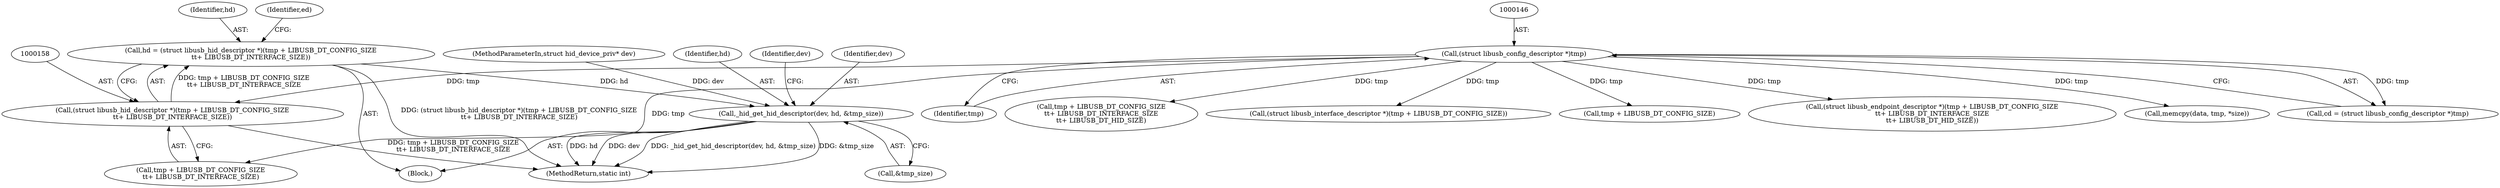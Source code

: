 digraph "1_Chrome_ac149a8d4371c0e01e0934fdd57b09e86f96b5b9_0@integer" {
"1000155" [label="(Call,hd = (struct libusb_hid_descriptor *)(tmp + LIBUSB_DT_CONFIG_SIZE\n\t\t+ LIBUSB_DT_INTERFACE_SIZE))"];
"1000157" [label="(Call,(struct libusb_hid_descriptor *)(tmp + LIBUSB_DT_CONFIG_SIZE\n\t\t+ LIBUSB_DT_INTERFACE_SIZE))"];
"1000145" [label="(Call,(struct libusb_config_descriptor *)tmp)"];
"1000267" [label="(Call,_hid_get_hid_descriptor(dev, hd, &tmp_size))"];
"1000157" [label="(Call,(struct libusb_hid_descriptor *)(tmp + LIBUSB_DT_CONFIG_SIZE\n\t\t+ LIBUSB_DT_INTERFACE_SIZE))"];
"1000147" [label="(Identifier,tmp)"];
"1000145" [label="(Call,(struct libusb_config_descriptor *)tmp)"];
"1000270" [label="(Call,&tmp_size)"];
"1000274" [label="(Identifier,dev)"];
"1000105" [label="(Block,)"];
"1000168" [label="(Call,tmp + LIBUSB_DT_CONFIG_SIZE\n\t\t+ LIBUSB_DT_INTERFACE_SIZE\n\t\t+ LIBUSB_DT_HID_SIZE)"];
"1000268" [label="(Identifier,dev)"];
"1000375" [label="(MethodReturn,static int)"];
"1000150" [label="(Call,(struct libusb_interface_descriptor *)(tmp + LIBUSB_DT_CONFIG_SIZE))"];
"1000156" [label="(Identifier,hd)"];
"1000102" [label="(MethodParameterIn,struct hid_device_priv* dev)"];
"1000269" [label="(Identifier,hd)"];
"1000159" [label="(Call,tmp + LIBUSB_DT_CONFIG_SIZE\n\t\t+ LIBUSB_DT_INTERFACE_SIZE)"];
"1000267" [label="(Call,_hid_get_hid_descriptor(dev, hd, &tmp_size))"];
"1000155" [label="(Call,hd = (struct libusb_hid_descriptor *)(tmp + LIBUSB_DT_CONFIG_SIZE\n\t\t+ LIBUSB_DT_INTERFACE_SIZE))"];
"1000152" [label="(Call,tmp + LIBUSB_DT_CONFIG_SIZE)"];
"1000166" [label="(Call,(struct libusb_endpoint_descriptor *)(tmp + LIBUSB_DT_CONFIG_SIZE\n\t\t+ LIBUSB_DT_INTERFACE_SIZE\n\t\t+ LIBUSB_DT_HID_SIZE))"];
"1000368" [label="(Call,memcpy(data, tmp, *size))"];
"1000165" [label="(Identifier,ed)"];
"1000143" [label="(Call,cd = (struct libusb_config_descriptor *)tmp)"];
"1000155" -> "1000105"  [label="AST: "];
"1000155" -> "1000157"  [label="CFG: "];
"1000156" -> "1000155"  [label="AST: "];
"1000157" -> "1000155"  [label="AST: "];
"1000165" -> "1000155"  [label="CFG: "];
"1000155" -> "1000375"  [label="DDG: (struct libusb_hid_descriptor *)(tmp + LIBUSB_DT_CONFIG_SIZE\n\t\t+ LIBUSB_DT_INTERFACE_SIZE)"];
"1000157" -> "1000155"  [label="DDG: tmp + LIBUSB_DT_CONFIG_SIZE\n\t\t+ LIBUSB_DT_INTERFACE_SIZE"];
"1000155" -> "1000267"  [label="DDG: hd"];
"1000157" -> "1000159"  [label="CFG: "];
"1000158" -> "1000157"  [label="AST: "];
"1000159" -> "1000157"  [label="AST: "];
"1000157" -> "1000375"  [label="DDG: tmp + LIBUSB_DT_CONFIG_SIZE\n\t\t+ LIBUSB_DT_INTERFACE_SIZE"];
"1000145" -> "1000157"  [label="DDG: tmp"];
"1000145" -> "1000143"  [label="AST: "];
"1000145" -> "1000147"  [label="CFG: "];
"1000146" -> "1000145"  [label="AST: "];
"1000147" -> "1000145"  [label="AST: "];
"1000143" -> "1000145"  [label="CFG: "];
"1000145" -> "1000143"  [label="DDG: tmp"];
"1000145" -> "1000150"  [label="DDG: tmp"];
"1000145" -> "1000152"  [label="DDG: tmp"];
"1000145" -> "1000159"  [label="DDG: tmp"];
"1000145" -> "1000166"  [label="DDG: tmp"];
"1000145" -> "1000168"  [label="DDG: tmp"];
"1000145" -> "1000368"  [label="DDG: tmp"];
"1000267" -> "1000105"  [label="AST: "];
"1000267" -> "1000270"  [label="CFG: "];
"1000268" -> "1000267"  [label="AST: "];
"1000269" -> "1000267"  [label="AST: "];
"1000270" -> "1000267"  [label="AST: "];
"1000274" -> "1000267"  [label="CFG: "];
"1000267" -> "1000375"  [label="DDG: hd"];
"1000267" -> "1000375"  [label="DDG: dev"];
"1000267" -> "1000375"  [label="DDG: _hid_get_hid_descriptor(dev, hd, &tmp_size)"];
"1000267" -> "1000375"  [label="DDG: &tmp_size"];
"1000102" -> "1000267"  [label="DDG: dev"];
}
